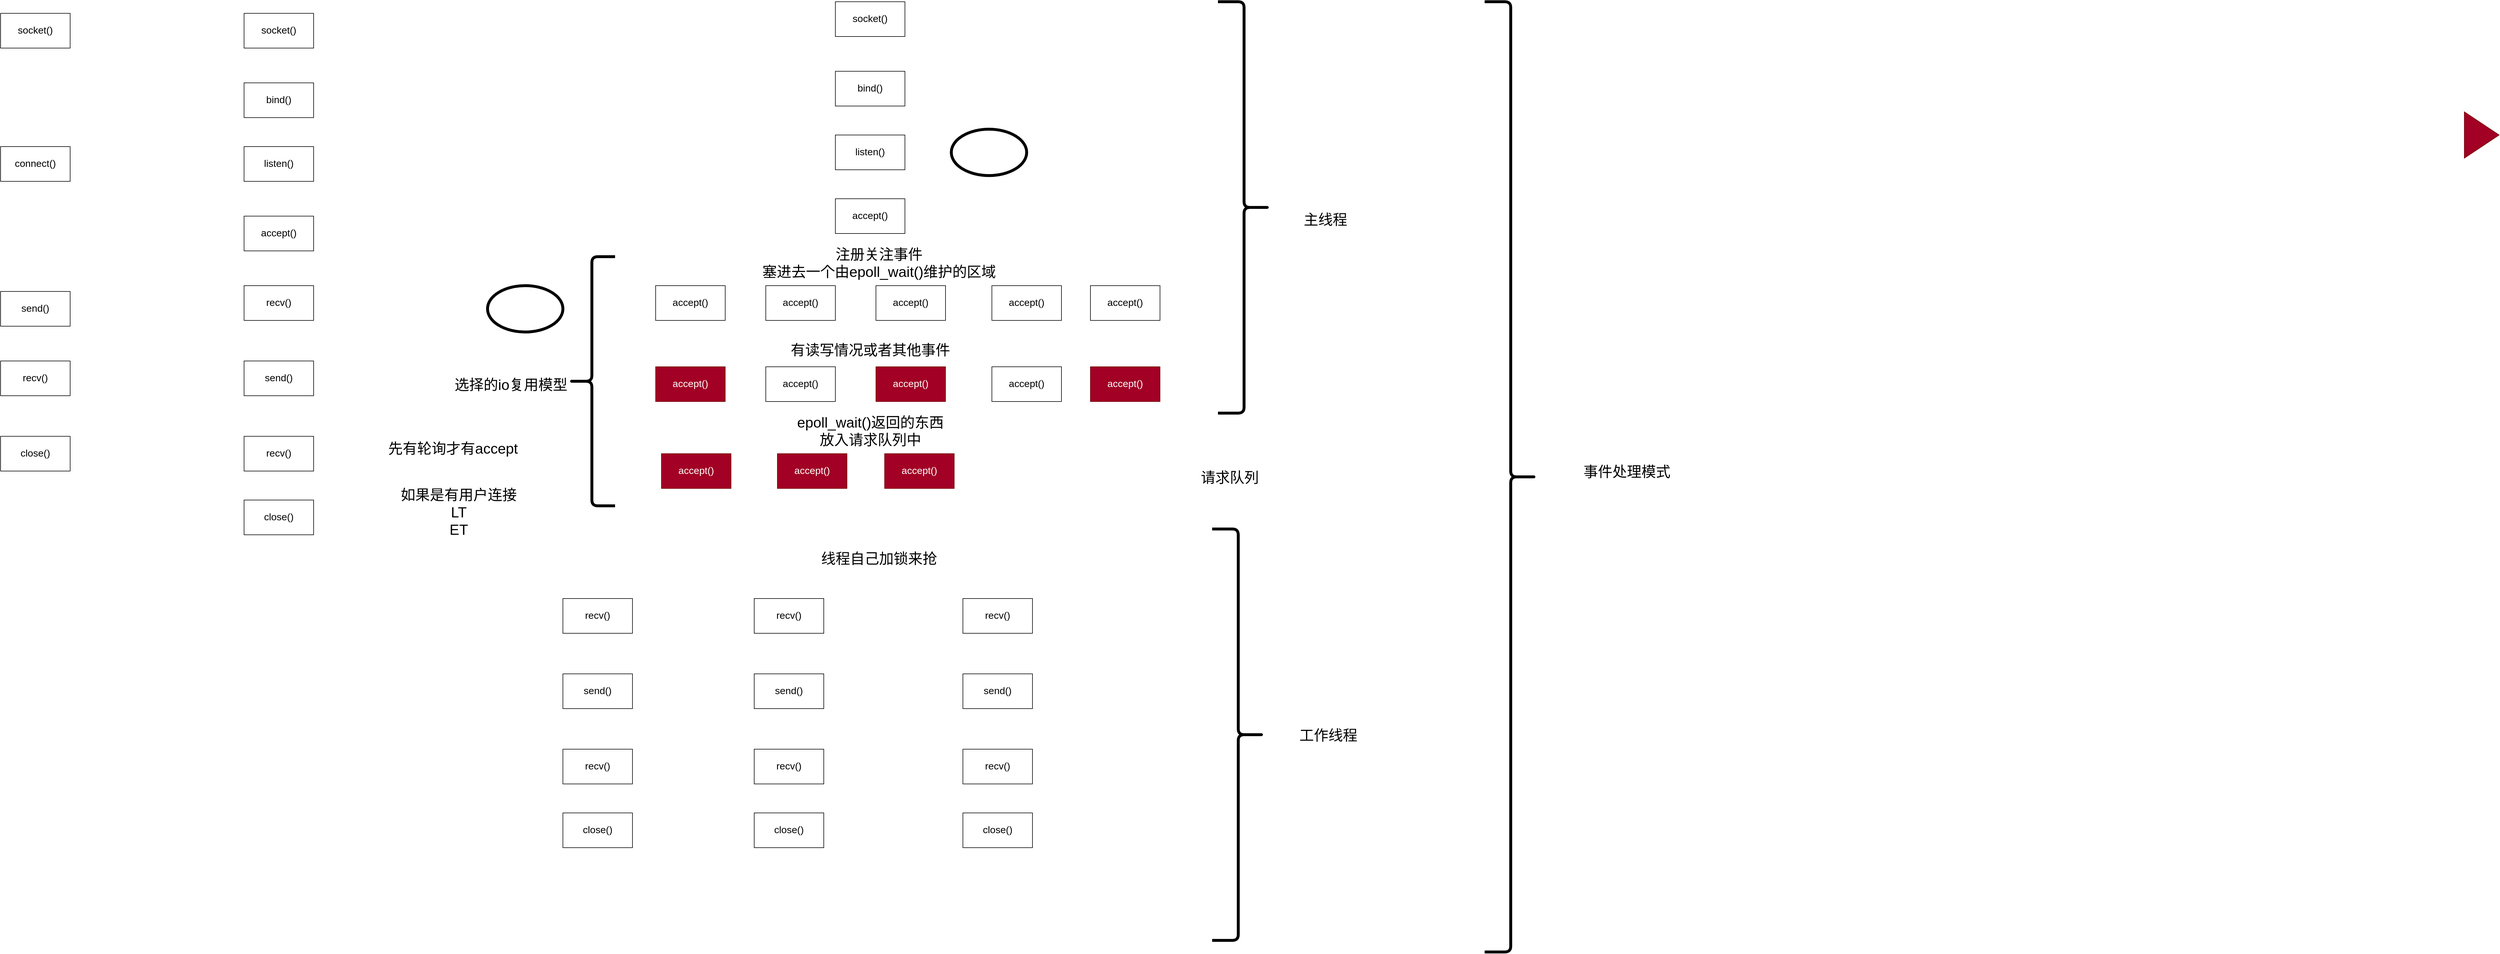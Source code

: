<mxfile>
    <diagram id="3BqlQae-uJvHGfJxJHLW" name="第 1 页">
        <mxGraphModel dx="1752" dy="1045" grid="1" gridSize="10" guides="1" tooltips="1" connect="1" arrows="1" fold="1" page="1" pageScale="1" pageWidth="1200" pageHeight="1920" background="#FFFFFF" math="0" shadow="0">
            <root>
                <mxCell id="0"/>
                <mxCell id="1" parent="0"/>
                <mxCell id="2" value="socket()" style="whiteSpace=wrap;html=1;fontSize=17;" vertex="1" parent="1">
                    <mxGeometry x="680" y="180" width="120" height="60" as="geometry"/>
                </mxCell>
                <mxCell id="3" value="socket()" style="whiteSpace=wrap;html=1;fontSize=17;" vertex="1" parent="1">
                    <mxGeometry x="260" y="180" width="120" height="60" as="geometry"/>
                </mxCell>
                <mxCell id="4" value="listen()" style="whiteSpace=wrap;html=1;fontSize=17;" vertex="1" parent="1">
                    <mxGeometry x="680" y="410" width="120" height="60" as="geometry"/>
                </mxCell>
                <mxCell id="5" value="bind()" style="whiteSpace=wrap;html=1;fontSize=17;" vertex="1" parent="1">
                    <mxGeometry x="680" y="300" width="120" height="60" as="geometry"/>
                </mxCell>
                <mxCell id="8" value="connect()" style="whiteSpace=wrap;html=1;fontSize=17;" vertex="1" parent="1">
                    <mxGeometry x="260" y="410" width="120" height="60" as="geometry"/>
                </mxCell>
                <mxCell id="9" value="accept()" style="whiteSpace=wrap;html=1;fontSize=17;" vertex="1" parent="1">
                    <mxGeometry x="680" y="530" width="120" height="60" as="geometry"/>
                </mxCell>
                <mxCell id="10" value="recv()" style="whiteSpace=wrap;html=1;fontSize=17;" vertex="1" parent="1">
                    <mxGeometry x="680" y="650" width="120" height="60" as="geometry"/>
                </mxCell>
                <mxCell id="11" value="send()" style="whiteSpace=wrap;html=1;fontSize=17;" vertex="1" parent="1">
                    <mxGeometry x="260" y="660" width="120" height="60" as="geometry"/>
                </mxCell>
                <mxCell id="12" value="" style="triangle;whiteSpace=wrap;html=1;fontSize=17;fillColor=#a20025;fontColor=#ffffff;strokeColor=#6F0000;" vertex="1" parent="1">
                    <mxGeometry x="4510" y="350" width="60" height="80" as="geometry"/>
                </mxCell>
                <mxCell id="13" value="send()" style="whiteSpace=wrap;html=1;fontSize=17;" vertex="1" parent="1">
                    <mxGeometry x="680" y="780" width="120" height="60" as="geometry"/>
                </mxCell>
                <mxCell id="14" value="recv()" style="whiteSpace=wrap;html=1;fontSize=17;" vertex="1" parent="1">
                    <mxGeometry x="260" y="780" width="120" height="60" as="geometry"/>
                </mxCell>
                <mxCell id="15" value="recv()" style="whiteSpace=wrap;html=1;fontSize=17;" vertex="1" parent="1">
                    <mxGeometry x="680" y="910" width="120" height="60" as="geometry"/>
                </mxCell>
                <mxCell id="16" value="close()" style="whiteSpace=wrap;html=1;fontSize=17;" vertex="1" parent="1">
                    <mxGeometry x="260" y="910" width="120" height="60" as="geometry"/>
                </mxCell>
                <mxCell id="17" value="close()" style="whiteSpace=wrap;html=1;fontSize=17;" vertex="1" parent="1">
                    <mxGeometry x="680" y="1020" width="120" height="60" as="geometry"/>
                </mxCell>
                <mxCell id="23" value="socket()" style="whiteSpace=wrap;html=1;fontSize=17;" vertex="1" parent="1">
                    <mxGeometry x="1700" y="160" width="120" height="60" as="geometry"/>
                </mxCell>
                <mxCell id="24" value="listen()" style="whiteSpace=wrap;html=1;fontSize=17;" vertex="1" parent="1">
                    <mxGeometry x="1700" y="390" width="120" height="60" as="geometry"/>
                </mxCell>
                <mxCell id="25" value="bind()" style="whiteSpace=wrap;html=1;fontSize=17;" vertex="1" parent="1">
                    <mxGeometry x="1700" y="280" width="120" height="60" as="geometry"/>
                </mxCell>
                <mxCell id="28" value="主线程" style="text;html=1;align=center;verticalAlign=middle;resizable=0;points=[];autosize=1;strokeColor=none;fillColor=none;fontSize=25;fontColor=#000000;" vertex="1" parent="1">
                    <mxGeometry x="2500" y="515" width="90" height="40" as="geometry"/>
                </mxCell>
                <mxCell id="29" value="accept()" style="whiteSpace=wrap;html=1;fontSize=17;" vertex="1" parent="1">
                    <mxGeometry x="1700" y="500" width="120" height="60" as="geometry"/>
                </mxCell>
                <mxCell id="38" value="accept()" style="whiteSpace=wrap;html=1;fontSize=17;" vertex="1" parent="1">
                    <mxGeometry x="1390" y="650" width="120" height="60" as="geometry"/>
                </mxCell>
                <mxCell id="40" value="accept()" style="whiteSpace=wrap;html=1;fontSize=17;" vertex="1" parent="1">
                    <mxGeometry x="2140" y="650" width="120" height="60" as="geometry"/>
                </mxCell>
                <mxCell id="41" value="accept()" style="whiteSpace=wrap;html=1;fontSize=17;" vertex="1" parent="1">
                    <mxGeometry x="1970" y="650" width="120" height="60" as="geometry"/>
                </mxCell>
                <mxCell id="42" value="accept()" style="whiteSpace=wrap;html=1;fontSize=17;" vertex="1" parent="1">
                    <mxGeometry x="1770" y="650" width="120" height="60" as="geometry"/>
                </mxCell>
                <mxCell id="43" value="accept()" style="whiteSpace=wrap;html=1;fontSize=17;" vertex="1" parent="1">
                    <mxGeometry x="1580" y="650" width="120" height="60" as="geometry"/>
                </mxCell>
                <mxCell id="44" value="注册关注事件&lt;br&gt;塞进去一个由epoll_wait()维护的区域" style="text;html=1;align=center;verticalAlign=middle;resizable=0;points=[];autosize=1;strokeColor=none;fillColor=none;fontSize=25;fontColor=#000000;" vertex="1" parent="1">
                    <mxGeometry x="1560" y="575" width="430" height="70" as="geometry"/>
                </mxCell>
                <mxCell id="45" value="accept()" style="whiteSpace=wrap;html=1;fontSize=17;fillColor=#a20025;fontColor=#ffffff;strokeColor=#6F0000;" vertex="1" parent="1">
                    <mxGeometry x="1390" y="790" width="120" height="60" as="geometry"/>
                </mxCell>
                <mxCell id="46" value="accept()" style="whiteSpace=wrap;html=1;fontSize=17;fillColor=#a20025;fontColor=#ffffff;strokeColor=#6F0000;" vertex="1" parent="1">
                    <mxGeometry x="2140" y="790" width="120" height="60" as="geometry"/>
                </mxCell>
                <mxCell id="47" value="accept()" style="whiteSpace=wrap;html=1;fontSize=17;" vertex="1" parent="1">
                    <mxGeometry x="1970" y="790" width="120" height="60" as="geometry"/>
                </mxCell>
                <mxCell id="48" value="accept()" style="whiteSpace=wrap;html=1;fontSize=17;fillColor=#a20025;fontColor=#ffffff;strokeColor=#6F0000;" vertex="1" parent="1">
                    <mxGeometry x="1770" y="790" width="120" height="60" as="geometry"/>
                </mxCell>
                <mxCell id="49" value="accept()" style="whiteSpace=wrap;html=1;fontSize=17;" vertex="1" parent="1">
                    <mxGeometry x="1580" y="790" width="120" height="60" as="geometry"/>
                </mxCell>
                <mxCell id="50" value="有读写情况或者其他事件" style="text;html=1;align=center;verticalAlign=middle;resizable=0;points=[];autosize=1;strokeColor=none;fillColor=none;fontSize=25;fontColor=#000000;" vertex="1" parent="1">
                    <mxGeometry x="1615" y="740" width="290" height="40" as="geometry"/>
                </mxCell>
                <mxCell id="52" value="accept()" style="whiteSpace=wrap;html=1;fontSize=17;fillColor=#a20025;fontColor=#ffffff;strokeColor=#6F0000;" vertex="1" parent="1">
                    <mxGeometry x="1785" y="940" width="120" height="60" as="geometry"/>
                </mxCell>
                <mxCell id="53" value="accept()" style="whiteSpace=wrap;html=1;fontSize=17;fillColor=#a20025;fontColor=#ffffff;strokeColor=#6F0000;" vertex="1" parent="1">
                    <mxGeometry x="1600" y="940" width="120" height="60" as="geometry"/>
                </mxCell>
                <mxCell id="54" value="accept()" style="whiteSpace=wrap;html=1;fontSize=17;fillColor=#a20025;fontColor=#ffffff;strokeColor=#6F0000;" vertex="1" parent="1">
                    <mxGeometry x="1400" y="940" width="120" height="60" as="geometry"/>
                </mxCell>
                <mxCell id="56" value="epoll_wait()返回的东西&lt;br&gt;放入请求队列中" style="text;html=1;align=center;verticalAlign=middle;resizable=0;points=[];autosize=1;strokeColor=none;fillColor=none;fontSize=25;fontColor=#000000;" vertex="1" parent="1">
                    <mxGeometry x="1620" y="865" width="280" height="70" as="geometry"/>
                </mxCell>
                <mxCell id="57" value="recv()" style="whiteSpace=wrap;html=1;fontSize=17;" vertex="1" parent="1">
                    <mxGeometry x="1230" y="1190" width="120" height="60" as="geometry"/>
                </mxCell>
                <mxCell id="58" value="send()" style="whiteSpace=wrap;html=1;fontSize=17;" vertex="1" parent="1">
                    <mxGeometry x="1230" y="1320" width="120" height="60" as="geometry"/>
                </mxCell>
                <mxCell id="59" value="recv()" style="whiteSpace=wrap;html=1;fontSize=17;" vertex="1" parent="1">
                    <mxGeometry x="1230" y="1450" width="120" height="60" as="geometry"/>
                </mxCell>
                <mxCell id="60" value="close()" style="whiteSpace=wrap;html=1;fontSize=17;" vertex="1" parent="1">
                    <mxGeometry x="1230" y="1560" width="120" height="60" as="geometry"/>
                </mxCell>
                <mxCell id="69" value="recv()" style="whiteSpace=wrap;html=1;fontSize=17;" vertex="1" parent="1">
                    <mxGeometry x="1560" y="1190" width="120" height="60" as="geometry"/>
                </mxCell>
                <mxCell id="70" value="send()" style="whiteSpace=wrap;html=1;fontSize=17;" vertex="1" parent="1">
                    <mxGeometry x="1560" y="1320" width="120" height="60" as="geometry"/>
                </mxCell>
                <mxCell id="71" value="recv()" style="whiteSpace=wrap;html=1;fontSize=17;" vertex="1" parent="1">
                    <mxGeometry x="1560" y="1450" width="120" height="60" as="geometry"/>
                </mxCell>
                <mxCell id="72" value="close()" style="whiteSpace=wrap;html=1;fontSize=17;" vertex="1" parent="1">
                    <mxGeometry x="1560" y="1560" width="120" height="60" as="geometry"/>
                </mxCell>
                <mxCell id="73" value="recv()" style="whiteSpace=wrap;html=1;fontSize=17;" vertex="1" parent="1">
                    <mxGeometry x="1920" y="1190" width="120" height="60" as="geometry"/>
                </mxCell>
                <mxCell id="74" value="send()" style="whiteSpace=wrap;html=1;fontSize=17;" vertex="1" parent="1">
                    <mxGeometry x="1920" y="1320" width="120" height="60" as="geometry"/>
                </mxCell>
                <mxCell id="75" value="recv()" style="whiteSpace=wrap;html=1;fontSize=17;" vertex="1" parent="1">
                    <mxGeometry x="1920" y="1450" width="120" height="60" as="geometry"/>
                </mxCell>
                <mxCell id="76" value="close()" style="whiteSpace=wrap;html=1;fontSize=17;" vertex="1" parent="1">
                    <mxGeometry x="1920" y="1560" width="120" height="60" as="geometry"/>
                </mxCell>
                <mxCell id="78" value="线程自己加锁来抢" style="text;html=1;align=center;verticalAlign=middle;resizable=0;points=[];autosize=1;strokeColor=none;fillColor=none;fontSize=25;fontColor=#000000;" vertex="1" parent="1">
                    <mxGeometry x="1665" y="1100" width="220" height="40" as="geometry"/>
                </mxCell>
                <mxCell id="79" value="工作线程" style="text;html=1;align=center;verticalAlign=middle;resizable=0;points=[];autosize=1;strokeColor=none;fillColor=none;fontSize=25;fontColor=#000000;" vertex="1" parent="1">
                    <mxGeometry x="2490" y="1405" width="120" height="40" as="geometry"/>
                </mxCell>
                <mxCell id="80" value="" style="shape=curlyBracket;whiteSpace=wrap;html=1;rounded=1;flipH=1;fontSize=25;fontColor=#000000;strokeColor=#000000;strokeWidth=5;" vertex="1" parent="1">
                    <mxGeometry x="2360" y="160" width="90" height="710" as="geometry"/>
                </mxCell>
                <mxCell id="85" value="" style="shape=curlyBracket;whiteSpace=wrap;html=1;rounded=1;flipH=1;fontSize=25;fontColor=#000000;strokeColor=#000000;strokeWidth=5;" vertex="1" parent="1">
                    <mxGeometry x="2350" y="1070" width="90" height="710" as="geometry"/>
                </mxCell>
                <mxCell id="86" value="请求队列" style="text;html=1;align=center;verticalAlign=middle;resizable=0;points=[];autosize=1;strokeColor=none;fillColor=none;fontSize=25;fontColor=#000000;" vertex="1" parent="1">
                    <mxGeometry x="2320" y="960" width="120" height="40" as="geometry"/>
                </mxCell>
                <mxCell id="88" value="" style="shape=curlyBracket;whiteSpace=wrap;html=1;rounded=1;flipH=1;fontSize=25;fontColor=#000000;strokeColor=#000000;strokeWidth=5;" vertex="1" parent="1">
                    <mxGeometry x="2820" y="160" width="90" height="1640" as="geometry"/>
                </mxCell>
                <mxCell id="89" value="事件处理模式" style="text;html=1;align=center;verticalAlign=middle;resizable=0;points=[];autosize=1;strokeColor=none;fillColor=none;fontSize=25;fontColor=#000000;" vertex="1" parent="1">
                    <mxGeometry x="2980" y="950" width="170" height="40" as="geometry"/>
                </mxCell>
                <mxCell id="91" value="" style="shape=curlyBracket;whiteSpace=wrap;html=1;rounded=1;fontSize=25;fontColor=#000000;strokeColor=#000000;strokeWidth=5;" vertex="1" parent="1">
                    <mxGeometry x="1240" y="600" width="80" height="430" as="geometry"/>
                </mxCell>
                <mxCell id="92" value="选择的io复用模型" style="text;html=1;align=center;verticalAlign=middle;resizable=0;points=[];autosize=1;strokeColor=none;fillColor=none;fontSize=25;fontColor=#000000;" vertex="1" parent="1">
                    <mxGeometry x="1035" y="800" width="210" height="40" as="geometry"/>
                </mxCell>
                <mxCell id="94" value="&lt;font color=&quot;#ffffff&quot; style=&quot;font-size: 17px&quot;&gt;eventListen&lt;/font&gt;" style="ellipse;whiteSpace=wrap;html=1;fontSize=25;fontColor=#000000;strokeColor=#000000;strokeWidth=5;" vertex="1" parent="1">
                    <mxGeometry x="1900" y="380" width="130" height="80" as="geometry"/>
                </mxCell>
                <mxCell id="95" value="&lt;font color=&quot;#ffffff&quot; style=&quot;font-size: 17px&quot;&gt;eventloop&lt;/font&gt;" style="ellipse;whiteSpace=wrap;html=1;fontSize=25;fontColor=#000000;strokeColor=#000000;strokeWidth=5;" vertex="1" parent="1">
                    <mxGeometry x="1100" y="650" width="130" height="80" as="geometry"/>
                </mxCell>
                <mxCell id="96" value="先有轮询才有accept" style="text;html=1;align=center;verticalAlign=middle;resizable=0;points=[];autosize=1;strokeColor=none;fillColor=none;fontSize=25;fontColor=#000000;" vertex="1" parent="1">
                    <mxGeometry x="920" y="910" width="240" height="40" as="geometry"/>
                </mxCell>
                <mxCell id="98" value="如果是有用户连接&lt;br&gt;LT&lt;br&gt;ET" style="text;html=1;align=center;verticalAlign=middle;resizable=0;points=[];autosize=1;strokeColor=none;fillColor=none;fontSize=25;fontColor=#000000;" vertex="1" parent="1">
                    <mxGeometry x="940" y="990" width="220" height="100" as="geometry"/>
                </mxCell>
            </root>
        </mxGraphModel>
    </diagram>
</mxfile>